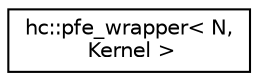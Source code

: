 digraph "Graphical Class Hierarchy"
{
  edge [fontname="Helvetica",fontsize="10",labelfontname="Helvetica",labelfontsize="10"];
  node [fontname="Helvetica",fontsize="10",shape=record];
  rankdir="LR";
  Node1 [label="hc::pfe_wrapper\< N,\l Kernel \>",height=0.2,width=0.4,color="black", fillcolor="white", style="filled",URL="$classhc_1_1pfe__wrapper.html"];
}
